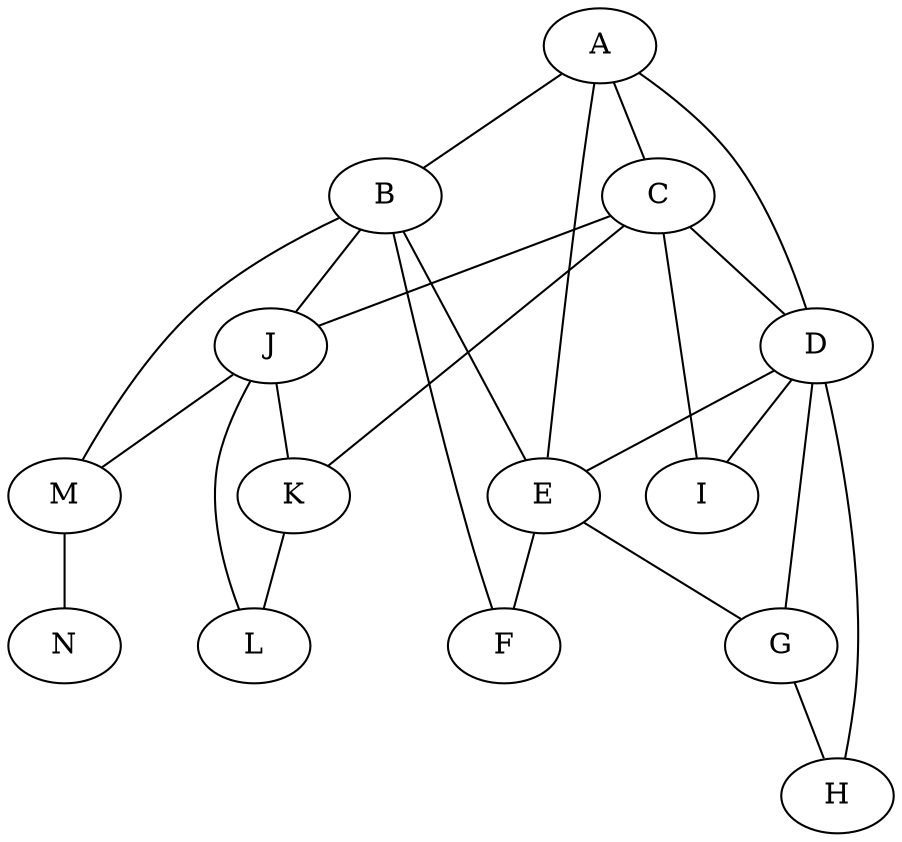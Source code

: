 graph {
    normalize=true

    A -- B [len=2.82]
    A -- C [len=3.6]
    A -- D [len=2.23]
    A -- E [len=2.23]

    B -- E [len=4.12]
    B -- F [len=4.12]
    B -- J [len=3.16]
    B -- M [len=3.6]
    
    C -- D [len=4]
    C -- I [len=3.6]
    C -- K [len=3]
    C -- J [len=3.6]

    D -- E [len=3.16]
    D -- G [len=3.6]
    D -- H [len=3]
    D -- I [len=3.6]

    E -- F [len=2]
    E -- G [len=2.23]

    G -- H [len=2]

    J -- K [len=3.16]
    J -- L [len=3.16]
    J -- M [len=3]

    K -- L [len=2.82]

    M -- N [len=2.23]

    A[pos="-3,6!"]
}

